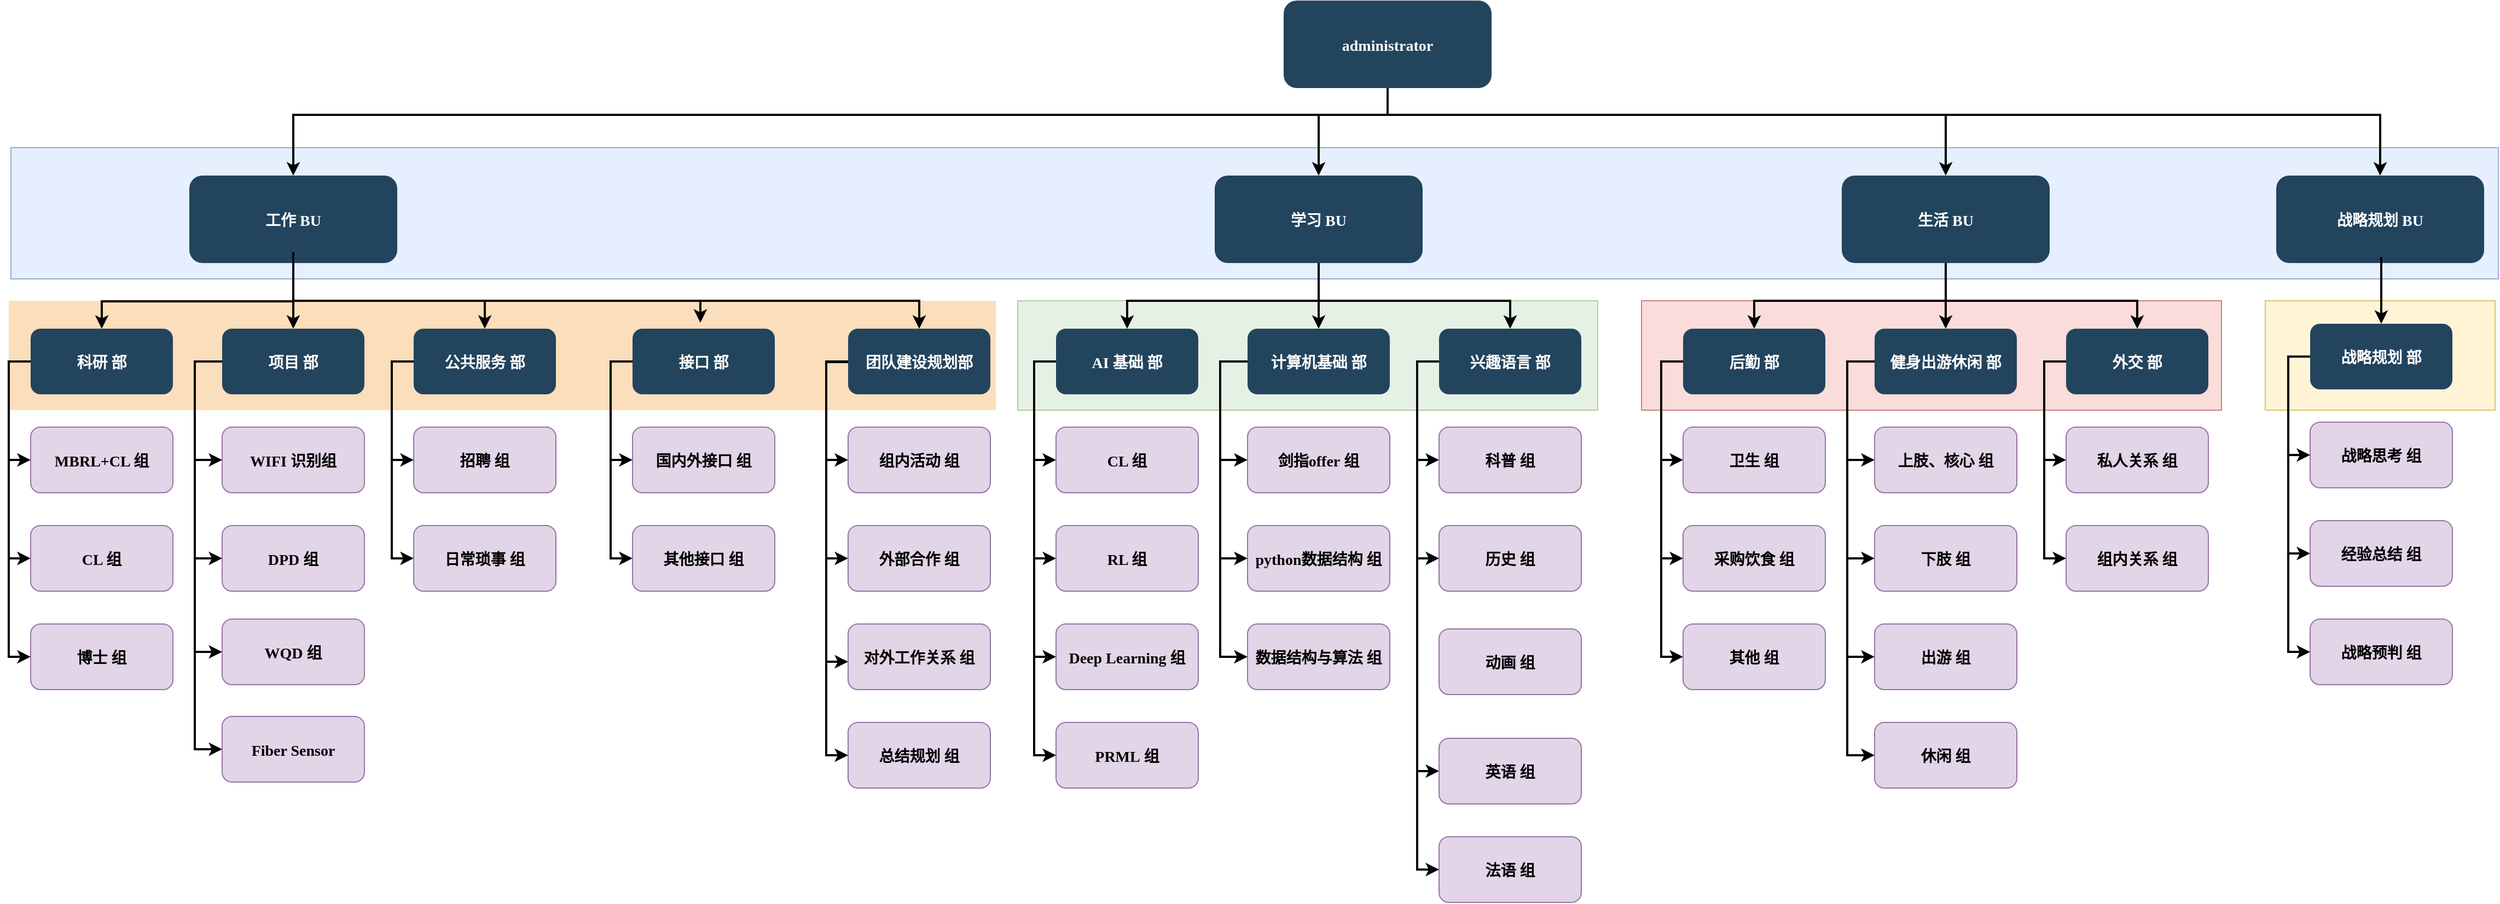 <mxfile version="15.7.0" type="github">
  <diagram name="Page-1" id="2c0d36ab-eaac-3732-788b-9136903baeff">
    <mxGraphModel dx="2330" dy="878" grid="1" gridSize="10" guides="1" tooltips="1" connect="1" arrows="1" fold="1" page="1" pageScale="1.5" pageWidth="827" pageHeight="583" background="none" math="0" shadow="0">
      <root>
        <mxCell id="0" />
        <mxCell id="1" parent="0" />
        <mxCell id="0I2DTBCZ9cE8GuujWthC-199" value="" style="fillColor=#fff2cc;strokeColor=#d6b656;opacity=80;" parent="1" vertex="1">
          <mxGeometry x="2167" y="460" width="210" height="100" as="geometry" />
        </mxCell>
        <mxCell id="0I2DTBCZ9cE8GuujWthC-189" value="" style="fillColor=#f8cecc;strokeColor=#b85450;opacity=70;" parent="1" vertex="1">
          <mxGeometry x="1597" y="460" width="530" height="100" as="geometry" />
        </mxCell>
        <mxCell id="0I2DTBCZ9cE8GuujWthC-188" value="" style="fillColor=#d5e8d4;strokeColor=#82b366;opacity=60;" parent="1" vertex="1">
          <mxGeometry x="1027" y="460" width="530" height="100" as="geometry" />
        </mxCell>
        <mxCell id="0I2DTBCZ9cE8GuujWthC-185" value="" style="fillColor=#dae8fc;strokeColor=#6c8ebf;opacity=70;" parent="1" vertex="1">
          <mxGeometry x="107" y="320" width="2273" height="120" as="geometry" />
        </mxCell>
        <mxCell id="121" value="" style="fillColor=#F2931E;strokeColor=none;opacity=30;" parent="1" vertex="1">
          <mxGeometry x="105" y="460" width="902" height="100" as="geometry" />
        </mxCell>
        <mxCell id="2" value="administrator" style="rounded=1;fillColor=#23445D;gradientColor=none;strokeColor=none;fontColor=#FFFFFF;fontStyle=1;fontFamily=Tahoma;fontSize=14" parent="1" vertex="1">
          <mxGeometry x="1270" y="185.5" width="190" height="80" as="geometry" />
        </mxCell>
        <mxCell id="4" value="生活 BU" style="rounded=1;fillColor=#23445D;gradientColor=none;strokeColor=none;fontColor=#FFFFFF;fontStyle=1;fontFamily=Tahoma;fontSize=14" parent="1" vertex="1">
          <mxGeometry x="1780.0" y="345.5" width="190" height="80" as="geometry" />
        </mxCell>
        <mxCell id="9" value="" style="edgeStyle=elbowEdgeStyle;elbow=vertical;strokeWidth=2;rounded=0" parent="1" target="4" edge="1">
          <mxGeometry x="432" y="215.5" width="100" height="100" as="geometry">
            <mxPoint x="1365" y="270" as="sourcePoint" />
            <mxPoint x="532" y="215.5" as="targetPoint" />
            <Array as="points">
              <mxPoint x="1620" y="290" />
            </Array>
          </mxGeometry>
        </mxCell>
        <mxCell id="12" value="学习 BU" style="rounded=1;fillColor=#23445D;gradientColor=none;strokeColor=none;fontColor=#FFFFFF;fontStyle=1;fontFamily=Tahoma;fontSize=14" parent="1" vertex="1">
          <mxGeometry x="1207" y="345.5" width="190" height="80" as="geometry" />
        </mxCell>
        <mxCell id="13" value="工作 BU" style="rounded=1;fillColor=#23445D;gradientColor=none;strokeColor=none;fontColor=#FFFFFF;fontStyle=1;fontFamily=Tahoma;fontSize=14" parent="1" vertex="1">
          <mxGeometry x="270" y="345.5" width="190" height="80" as="geometry" />
        </mxCell>
        <mxCell id="25" value="AI 基础 部" style="rounded=1;fillColor=#23445D;gradientColor=none;strokeColor=none;fontColor=#FFFFFF;fontStyle=1;fontFamily=Tahoma;fontSize=14" parent="1" vertex="1">
          <mxGeometry x="1062" y="485.5" width="130" height="60" as="geometry" />
        </mxCell>
        <mxCell id="26" value="CL 组" style="rounded=1;fillColor=#e1d5e7;strokeColor=#9673a6;fontStyle=1;fontFamily=Tahoma;fontSize=14" parent="1" vertex="1">
          <mxGeometry x="1062" y="575.5" width="130" height="60" as="geometry" />
        </mxCell>
        <mxCell id="27" value="RL 组" style="rounded=1;fillColor=#e1d5e7;strokeColor=#9673a6;fontStyle=1;fontFamily=Tahoma;fontSize=14" parent="1" vertex="1">
          <mxGeometry x="1062" y="665.5" width="130" height="60" as="geometry" />
        </mxCell>
        <mxCell id="28" value="Deep Learning 组" style="rounded=1;fillColor=#e1d5e7;strokeColor=#9673a6;fontStyle=1;fontFamily=Tahoma;fontSize=14" parent="1" vertex="1">
          <mxGeometry x="1062" y="755.5" width="130" height="60" as="geometry" />
        </mxCell>
        <mxCell id="29" value="计算机基础 部" style="rounded=1;fillColor=#23445D;gradientColor=none;strokeColor=none;fontColor=#FFFFFF;fontStyle=1;fontFamily=Tahoma;fontSize=14" parent="1" vertex="1">
          <mxGeometry x="1237" y="485.5" width="130" height="60" as="geometry" />
        </mxCell>
        <mxCell id="30" value="剑指offer 组" style="rounded=1;fillColor=#e1d5e7;strokeColor=#9673a6;fontStyle=1;fontFamily=Tahoma;fontSize=14" parent="1" vertex="1">
          <mxGeometry x="1237" y="575.5" width="130" height="60" as="geometry" />
        </mxCell>
        <mxCell id="31" value="python数据结构 组" style="rounded=1;fillColor=#e1d5e7;strokeColor=#9673a6;fontStyle=1;fontFamily=Tahoma;fontSize=14" parent="1" vertex="1">
          <mxGeometry x="1237" y="665.5" width="130" height="60" as="geometry" />
        </mxCell>
        <mxCell id="32" value="数据结构与算法 组" style="rounded=1;fillColor=#e1d5e7;strokeColor=#9673a6;fontStyle=1;fontFamily=Tahoma;fontSize=14" parent="1" vertex="1">
          <mxGeometry x="1237" y="755.5" width="130" height="60" as="geometry" />
        </mxCell>
        <mxCell id="33" value="兴趣语言 部" style="rounded=1;fillColor=#23445D;gradientColor=none;strokeColor=none;fontColor=#FFFFFF;fontStyle=1;fontFamily=Tahoma;fontSize=14" parent="1" vertex="1">
          <mxGeometry x="1412" y="485.5" width="130" height="60" as="geometry" />
        </mxCell>
        <mxCell id="34" value="科普 组" style="rounded=1;fillColor=#e1d5e7;strokeColor=#9673a6;fontStyle=1;fontFamily=Tahoma;fontSize=14" parent="1" vertex="1">
          <mxGeometry x="1412" y="575.5" width="130" height="60" as="geometry" />
        </mxCell>
        <mxCell id="35" value="历史 组" style="rounded=1;fillColor=#e1d5e7;strokeColor=#9673a6;fontStyle=1;fontFamily=Tahoma;fontSize=14" parent="1" vertex="1">
          <mxGeometry x="1412" y="665.5" width="130" height="60" as="geometry" />
        </mxCell>
        <mxCell id="36" value="英语 组" style="rounded=1;fillColor=#e1d5e7;strokeColor=#9673a6;fontStyle=1;fontFamily=Tahoma;fontSize=14" parent="1" vertex="1">
          <mxGeometry x="1412" y="860" width="130" height="60" as="geometry" />
        </mxCell>
        <mxCell id="37" value="法语 组" style="rounded=1;fillColor=#e1d5e7;strokeColor=#9673a6;fontStyle=1;fontFamily=Tahoma;fontSize=14" parent="1" vertex="1">
          <mxGeometry x="1412" y="950" width="130" height="60" as="geometry" />
        </mxCell>
        <mxCell id="44" value="后勤 部" style="rounded=1;fillColor=#23445D;gradientColor=none;strokeColor=none;fontColor=#FFFFFF;fontStyle=1;fontFamily=Tahoma;fontSize=14" parent="1" vertex="1">
          <mxGeometry x="1635" y="485.5" width="130" height="60" as="geometry" />
        </mxCell>
        <mxCell id="45" value="卫生 组" style="rounded=1;fillColor=#e1d5e7;strokeColor=#9673a6;fontStyle=1;fontFamily=Tahoma;fontSize=14" parent="1" vertex="1">
          <mxGeometry x="1635" y="575.5" width="130" height="60" as="geometry" />
        </mxCell>
        <mxCell id="46" value="采购饮食 组" style="rounded=1;fillColor=#e1d5e7;strokeColor=#9673a6;fontStyle=1;fontFamily=Tahoma;fontSize=14" parent="1" vertex="1">
          <mxGeometry x="1635" y="665.5" width="130" height="60" as="geometry" />
        </mxCell>
        <mxCell id="48" value="健身出游休闲 部" style="rounded=1;fillColor=#23445D;gradientColor=none;strokeColor=none;fontColor=#FFFFFF;fontStyle=1;fontFamily=Tahoma;fontSize=14" parent="1" vertex="1">
          <mxGeometry x="1810" y="485.5" width="130" height="60" as="geometry" />
        </mxCell>
        <mxCell id="49" value="上肢、核心 组" style="rounded=1;fillColor=#e1d5e7;strokeColor=#9673a6;fontStyle=1;fontFamily=Tahoma;fontSize=14" parent="1" vertex="1">
          <mxGeometry x="1810" y="575.5" width="130" height="60" as="geometry" />
        </mxCell>
        <mxCell id="50" value="下肢 组" style="rounded=1;fillColor=#e1d5e7;strokeColor=#9673a6;fontStyle=1;fontFamily=Tahoma;fontSize=14" parent="1" vertex="1">
          <mxGeometry x="1810" y="665.5" width="130" height="60" as="geometry" />
        </mxCell>
        <mxCell id="51" value="出游 组" style="rounded=1;fillColor=#e1d5e7;strokeColor=#9673a6;fontStyle=1;fontFamily=Tahoma;fontSize=14" parent="1" vertex="1">
          <mxGeometry x="1810" y="755.5" width="130" height="60" as="geometry" />
        </mxCell>
        <mxCell id="52" value="外交 部" style="rounded=1;fillColor=#23445D;gradientColor=none;strokeColor=none;fontColor=#FFFFFF;fontStyle=1;fontFamily=Tahoma;fontSize=14" parent="1" vertex="1">
          <mxGeometry x="1985" y="485.5" width="130" height="60" as="geometry" />
        </mxCell>
        <mxCell id="53" value="私人关系 组" style="rounded=1;fillColor=#e1d5e7;strokeColor=#9673a6;fontStyle=1;fontFamily=Tahoma;fontSize=14" parent="1" vertex="1">
          <mxGeometry x="1985" y="575.5" width="130" height="60" as="geometry" />
        </mxCell>
        <mxCell id="54" value="组内关系 组" style="rounded=1;fillColor=#e1d5e7;strokeColor=#9673a6;fontStyle=1;fontFamily=Tahoma;fontSize=14" parent="1" vertex="1">
          <mxGeometry x="1985" y="665.5" width="130" height="60" as="geometry" />
        </mxCell>
        <mxCell id="59" value="" style="edgeStyle=elbowEdgeStyle;elbow=vertical;strokeWidth=2;rounded=0;entryX=0.5;entryY=0;entryDx=0;entryDy=0;" parent="1" target="12" edge="1">
          <mxGeometry x="442" y="225.5" width="100" height="100" as="geometry">
            <mxPoint x="1365" y="270" as="sourcePoint" />
            <mxPoint x="1562.0" y="345.5" as="targetPoint" />
            <Array as="points">
              <mxPoint x="1330" y="290" />
            </Array>
          </mxGeometry>
        </mxCell>
        <mxCell id="61" value="" style="edgeStyle=elbowEdgeStyle;elbow=vertical;strokeWidth=2;rounded=0" parent="1" source="2" target="13" edge="1">
          <mxGeometry x="72" y="135.5" width="100" height="100" as="geometry">
            <mxPoint x="72" y="235.5" as="sourcePoint" />
            <mxPoint x="172" y="135.5" as="targetPoint" />
            <Array as="points">
              <mxPoint x="860" y="290" />
            </Array>
          </mxGeometry>
        </mxCell>
        <mxCell id="70" value="" style="edgeStyle=elbowEdgeStyle;elbow=horizontal;strokeWidth=2;rounded=0" parent="1" source="25" target="26" edge="1">
          <mxGeometry x="622" y="165.5" width="100" height="100" as="geometry">
            <mxPoint x="622" y="265.5" as="sourcePoint" />
            <mxPoint x="722" y="165.5" as="targetPoint" />
            <Array as="points">
              <mxPoint x="1042" y="565.5" />
            </Array>
          </mxGeometry>
        </mxCell>
        <mxCell id="71" value="" style="edgeStyle=elbowEdgeStyle;elbow=horizontal;strokeWidth=2;rounded=0" parent="1" source="25" target="27" edge="1">
          <mxGeometry x="622" y="165.5" width="100" height="100" as="geometry">
            <mxPoint x="622" y="265.5" as="sourcePoint" />
            <mxPoint x="722" y="165.5" as="targetPoint" />
            <Array as="points">
              <mxPoint x="1042" y="605.5" />
            </Array>
          </mxGeometry>
        </mxCell>
        <mxCell id="72" value="" style="edgeStyle=elbowEdgeStyle;elbow=horizontal;strokeWidth=2;rounded=0" parent="1" source="25" target="28" edge="1">
          <mxGeometry x="622" y="165.5" width="100" height="100" as="geometry">
            <mxPoint x="622" y="265.5" as="sourcePoint" />
            <mxPoint x="722" y="165.5" as="targetPoint" />
            <Array as="points">
              <mxPoint x="1042" y="645.5" />
            </Array>
          </mxGeometry>
        </mxCell>
        <mxCell id="73" value="" style="edgeStyle=elbowEdgeStyle;elbow=horizontal;strokeWidth=2;rounded=0" parent="1" source="29" target="30" edge="1">
          <mxGeometry x="622" y="165.5" width="100" height="100" as="geometry">
            <mxPoint x="622" y="265.5" as="sourcePoint" />
            <mxPoint x="722" y="165.5" as="targetPoint" />
            <Array as="points">
              <mxPoint x="1212" y="565.5" />
            </Array>
          </mxGeometry>
        </mxCell>
        <mxCell id="74" value="" style="edgeStyle=elbowEdgeStyle;elbow=horizontal;strokeWidth=2;rounded=0" parent="1" source="29" target="31" edge="1">
          <mxGeometry x="622" y="165.5" width="100" height="100" as="geometry">
            <mxPoint x="622" y="265.5" as="sourcePoint" />
            <mxPoint x="722" y="165.5" as="targetPoint" />
            <Array as="points">
              <mxPoint x="1212" y="605.5" />
            </Array>
          </mxGeometry>
        </mxCell>
        <mxCell id="75" value="" style="edgeStyle=elbowEdgeStyle;elbow=horizontal;strokeWidth=2;rounded=0" parent="1" source="29" target="32" edge="1">
          <mxGeometry x="622" y="165.5" width="100" height="100" as="geometry">
            <mxPoint x="622" y="265.5" as="sourcePoint" />
            <mxPoint x="722" y="165.5" as="targetPoint" />
            <Array as="points">
              <mxPoint x="1212" y="645.5" />
            </Array>
          </mxGeometry>
        </mxCell>
        <mxCell id="76" value="" style="edgeStyle=elbowEdgeStyle;elbow=horizontal;strokeWidth=2;rounded=0" parent="1" source="33" target="34" edge="1">
          <mxGeometry x="622" y="165.5" width="100" height="100" as="geometry">
            <mxPoint x="622" y="265.5" as="sourcePoint" />
            <mxPoint x="722" y="165.5" as="targetPoint" />
            <Array as="points">
              <mxPoint x="1392" y="565.5" />
            </Array>
          </mxGeometry>
        </mxCell>
        <mxCell id="77" value="" style="edgeStyle=elbowEdgeStyle;elbow=horizontal;strokeWidth=2;rounded=0" parent="1" source="33" target="35" edge="1">
          <mxGeometry x="622" y="165.5" width="100" height="100" as="geometry">
            <mxPoint x="622" y="265.5" as="sourcePoint" />
            <mxPoint x="722" y="165.5" as="targetPoint" />
            <Array as="points">
              <mxPoint x="1392" y="605.5" />
            </Array>
          </mxGeometry>
        </mxCell>
        <mxCell id="78" value="" style="edgeStyle=elbowEdgeStyle;elbow=horizontal;strokeWidth=2;rounded=0" parent="1" source="33" target="36" edge="1">
          <mxGeometry x="622" y="165.5" width="100" height="100" as="geometry">
            <mxPoint x="622" y="265.5" as="sourcePoint" />
            <mxPoint x="722" y="165.5" as="targetPoint" />
            <Array as="points">
              <mxPoint x="1392" y="655.5" />
            </Array>
          </mxGeometry>
        </mxCell>
        <mxCell id="79" value="" style="edgeStyle=elbowEdgeStyle;elbow=horizontal;strokeWidth=2;rounded=0" parent="1" source="33" target="37" edge="1">
          <mxGeometry x="622" y="165.5" width="100" height="100" as="geometry">
            <mxPoint x="622" y="265.5" as="sourcePoint" />
            <mxPoint x="722" y="165.5" as="targetPoint" />
            <Array as="points">
              <mxPoint x="1392" y="695.5" />
            </Array>
          </mxGeometry>
        </mxCell>
        <mxCell id="84" value="" style="edgeStyle=elbowEdgeStyle;elbow=horizontal;strokeWidth=2;rounded=0;entryX=0;entryY=0.5;entryDx=0;entryDy=0;" parent="1" source="44" target="45" edge="1">
          <mxGeometry x="395" y="165.5" width="100" height="100" as="geometry">
            <mxPoint x="395" y="265.5" as="sourcePoint" />
            <mxPoint x="495" y="165.5" as="targetPoint" />
            <Array as="points">
              <mxPoint x="1615" y="575.5" />
            </Array>
          </mxGeometry>
        </mxCell>
        <mxCell id="85" value="" style="edgeStyle=elbowEdgeStyle;elbow=horizontal;strokeWidth=2;rounded=0" parent="1" source="44" target="46" edge="1">
          <mxGeometry x="395" y="165.5" width="100" height="100" as="geometry">
            <mxPoint x="395" y="265.5" as="sourcePoint" />
            <mxPoint x="495" y="165.5" as="targetPoint" />
            <Array as="points">
              <mxPoint x="1615" y="605.5" />
            </Array>
          </mxGeometry>
        </mxCell>
        <mxCell id="86" value="" style="edgeStyle=elbowEdgeStyle;elbow=horizontal;strokeWidth=2;rounded=0" parent="1" source="44" edge="1">
          <mxGeometry x="395" y="165.5" width="100" height="100" as="geometry">
            <mxPoint x="395" y="265.5" as="sourcePoint" />
            <mxPoint x="1635" y="785.5" as="targetPoint" />
            <Array as="points">
              <mxPoint x="1615" y="655.5" />
            </Array>
          </mxGeometry>
        </mxCell>
        <mxCell id="87" value="" style="edgeStyle=elbowEdgeStyle;elbow=horizontal;strokeWidth=2;rounded=0" parent="1" source="48" target="49" edge="1">
          <mxGeometry x="395" y="165.5" width="100" height="100" as="geometry">
            <mxPoint x="395" y="265.5" as="sourcePoint" />
            <mxPoint x="495" y="165.5" as="targetPoint" />
            <Array as="points">
              <mxPoint x="1785" y="565.5" />
            </Array>
          </mxGeometry>
        </mxCell>
        <mxCell id="88" value="" style="edgeStyle=elbowEdgeStyle;elbow=horizontal;strokeWidth=2;rounded=0" parent="1" source="48" target="50" edge="1">
          <mxGeometry x="395" y="165.5" width="100" height="100" as="geometry">
            <mxPoint x="395" y="265.5" as="sourcePoint" />
            <mxPoint x="495" y="165.5" as="targetPoint" />
            <Array as="points">
              <mxPoint x="1785" y="625.5" />
            </Array>
          </mxGeometry>
        </mxCell>
        <mxCell id="89" value="" style="edgeStyle=elbowEdgeStyle;elbow=horizontal;strokeWidth=2;rounded=0" parent="1" source="48" target="51" edge="1">
          <mxGeometry x="395" y="165.5" width="100" height="100" as="geometry">
            <mxPoint x="395" y="265.5" as="sourcePoint" />
            <mxPoint x="495" y="165.5" as="targetPoint" />
            <Array as="points">
              <mxPoint x="1785" y="655.5" />
            </Array>
          </mxGeometry>
        </mxCell>
        <mxCell id="90" value="" style="edgeStyle=elbowEdgeStyle;elbow=horizontal;strokeWidth=2;rounded=0" parent="1" source="52" target="53" edge="1">
          <mxGeometry x="395" y="165.5" width="100" height="100" as="geometry">
            <mxPoint x="395" y="265.5" as="sourcePoint" />
            <mxPoint x="495" y="165.5" as="targetPoint" />
            <Array as="points">
              <mxPoint x="1965" y="565.5" />
            </Array>
          </mxGeometry>
        </mxCell>
        <mxCell id="91" value="" style="edgeStyle=elbowEdgeStyle;elbow=horizontal;strokeWidth=2;rounded=0" parent="1" source="52" target="54" edge="1">
          <mxGeometry x="395" y="165.5" width="100" height="100" as="geometry">
            <mxPoint x="395" y="265.5" as="sourcePoint" />
            <mxPoint x="495" y="165.5" as="targetPoint" />
            <Array as="points">
              <mxPoint x="1965" y="605.5" />
            </Array>
          </mxGeometry>
        </mxCell>
        <mxCell id="100" value="" style="edgeStyle=elbowEdgeStyle;elbow=vertical;strokeWidth=2;rounded=0;exitX=0.5;exitY=1;exitDx=0;exitDy=0;" parent="1" source="12" target="25" edge="1">
          <mxGeometry x="449" y="135.5" width="100" height="100" as="geometry">
            <mxPoint x="449" y="235.5" as="sourcePoint" />
            <mxPoint x="549" y="135.5" as="targetPoint" />
            <Array as="points">
              <mxPoint x="1215" y="460" />
            </Array>
          </mxGeometry>
        </mxCell>
        <mxCell id="101" value="" style="edgeStyle=elbowEdgeStyle;elbow=vertical;strokeWidth=2;rounded=0" parent="1" source="12" target="29" edge="1">
          <mxGeometry x="449" y="135.5" width="100" height="100" as="geometry">
            <mxPoint x="449" y="235.5" as="sourcePoint" />
            <mxPoint x="549" y="135.5" as="targetPoint" />
          </mxGeometry>
        </mxCell>
        <mxCell id="102" value="" style="edgeStyle=elbowEdgeStyle;elbow=vertical;strokeWidth=2;rounded=0;exitX=0.5;exitY=1;exitDx=0;exitDy=0;" parent="1" source="12" target="33" edge="1">
          <mxGeometry x="449" y="135.5" width="100" height="100" as="geometry">
            <mxPoint x="449" y="235.5" as="sourcePoint" />
            <mxPoint x="549" y="135.5" as="targetPoint" />
            <Array as="points">
              <mxPoint x="1395" y="460" />
            </Array>
          </mxGeometry>
        </mxCell>
        <mxCell id="104" value="" style="edgeStyle=elbowEdgeStyle;elbow=vertical;strokeWidth=2;rounded=0" parent="1" source="4" target="48" edge="1">
          <mxGeometry x="395" y="145.5" width="100" height="100" as="geometry">
            <mxPoint x="395" y="245.5" as="sourcePoint" />
            <mxPoint x="495" y="145.5" as="targetPoint" />
          </mxGeometry>
        </mxCell>
        <mxCell id="105" value="" style="edgeStyle=elbowEdgeStyle;elbow=vertical;strokeWidth=2;rounded=0;exitX=0.5;exitY=1;exitDx=0;exitDy=0;" parent="1" source="4" target="44" edge="1">
          <mxGeometry x="395" y="145.5" width="100" height="100" as="geometry">
            <mxPoint x="395" y="245.5" as="sourcePoint" />
            <mxPoint x="495" y="145.5" as="targetPoint" />
            <Array as="points">
              <mxPoint x="1787" y="460" />
            </Array>
          </mxGeometry>
        </mxCell>
        <mxCell id="106" value="" style="edgeStyle=elbowEdgeStyle;elbow=vertical;strokeWidth=2;rounded=0;exitX=0.5;exitY=1;exitDx=0;exitDy=0;" parent="1" source="4" target="52" edge="1">
          <mxGeometry x="395" y="145.5" width="100" height="100" as="geometry">
            <mxPoint x="395" y="245.5" as="sourcePoint" />
            <mxPoint x="495" y="145.5" as="targetPoint" />
            <Array as="points">
              <mxPoint x="1957" y="460" />
            </Array>
          </mxGeometry>
        </mxCell>
        <mxCell id="0I2DTBCZ9cE8GuujWthC-127" value="科研 部" style="rounded=1;fillColor=#23445D;gradientColor=none;strokeColor=none;fontColor=#FFFFFF;fontStyle=1;fontFamily=Tahoma;fontSize=14" parent="1" vertex="1">
          <mxGeometry x="125" y="485.5" width="130" height="60" as="geometry" />
        </mxCell>
        <mxCell id="0I2DTBCZ9cE8GuujWthC-128" value="MBRL+CL 组" style="rounded=1;fillColor=#e1d5e7;strokeColor=#9673a6;fontStyle=1;fontFamily=Tahoma;fontSize=14" parent="1" vertex="1">
          <mxGeometry x="125" y="575.5" width="130" height="60" as="geometry" />
        </mxCell>
        <mxCell id="0I2DTBCZ9cE8GuujWthC-129" value="CL 组" style="rounded=1;fillColor=#e1d5e7;strokeColor=#9673a6;fontStyle=1;fontFamily=Tahoma;fontSize=14" parent="1" vertex="1">
          <mxGeometry x="125" y="665.5" width="130" height="60" as="geometry" />
        </mxCell>
        <mxCell id="0I2DTBCZ9cE8GuujWthC-131" value="项目 部" style="rounded=1;fillColor=#23445D;gradientColor=none;strokeColor=none;fontColor=#FFFFFF;fontStyle=1;fontFamily=Tahoma;fontSize=14" parent="1" vertex="1">
          <mxGeometry x="300" y="485.5" width="130" height="60" as="geometry" />
        </mxCell>
        <mxCell id="0I2DTBCZ9cE8GuujWthC-132" value="WIFI 识别组" style="rounded=1;fillColor=#e1d5e7;strokeColor=#9673a6;fontStyle=1;fontFamily=Tahoma;fontSize=14" parent="1" vertex="1">
          <mxGeometry x="300" y="575.5" width="130" height="60" as="geometry" />
        </mxCell>
        <mxCell id="0I2DTBCZ9cE8GuujWthC-133" value="DPD 组" style="rounded=1;fillColor=#e1d5e7;strokeColor=#9673a6;fontStyle=1;fontFamily=Tahoma;fontSize=14" parent="1" vertex="1">
          <mxGeometry x="300" y="665.5" width="130" height="60" as="geometry" />
        </mxCell>
        <mxCell id="0I2DTBCZ9cE8GuujWthC-135" value="公共服务 部" style="rounded=1;fillColor=#23445D;gradientColor=none;strokeColor=none;fontColor=#FFFFFF;fontStyle=1;fontFamily=Tahoma;fontSize=14" parent="1" vertex="1">
          <mxGeometry x="475" y="485.5" width="130" height="60" as="geometry" />
        </mxCell>
        <mxCell id="0I2DTBCZ9cE8GuujWthC-136" value="招聘 组" style="rounded=1;fillColor=#e1d5e7;strokeColor=#9673a6;fontStyle=1;fontFamily=Tahoma;fontSize=14" parent="1" vertex="1">
          <mxGeometry x="475" y="575.5" width="130" height="60" as="geometry" />
        </mxCell>
        <mxCell id="0I2DTBCZ9cE8GuujWthC-137" value="日常琐事 组" style="rounded=1;fillColor=#e1d5e7;strokeColor=#9673a6;fontStyle=1;fontFamily=Tahoma;fontSize=14" parent="1" vertex="1">
          <mxGeometry x="475" y="665.5" width="130" height="60" as="geometry" />
        </mxCell>
        <mxCell id="0I2DTBCZ9cE8GuujWthC-142" value="" style="edgeStyle=elbowEdgeStyle;elbow=horizontal;strokeWidth=2;rounded=0" parent="1" source="0I2DTBCZ9cE8GuujWthC-127" target="0I2DTBCZ9cE8GuujWthC-128" edge="1">
          <mxGeometry x="-315" y="165.5" width="100" height="100" as="geometry">
            <mxPoint x="-315" y="265.5" as="sourcePoint" />
            <mxPoint x="-215" y="165.5" as="targetPoint" />
            <Array as="points">
              <mxPoint x="105" y="565.5" />
            </Array>
          </mxGeometry>
        </mxCell>
        <mxCell id="0I2DTBCZ9cE8GuujWthC-143" value="" style="edgeStyle=elbowEdgeStyle;elbow=horizontal;strokeWidth=2;rounded=0" parent="1" source="0I2DTBCZ9cE8GuujWthC-127" target="0I2DTBCZ9cE8GuujWthC-129" edge="1">
          <mxGeometry x="-315" y="165.5" width="100" height="100" as="geometry">
            <mxPoint x="-315" y="265.5" as="sourcePoint" />
            <mxPoint x="-215" y="165.5" as="targetPoint" />
            <Array as="points">
              <mxPoint x="105" y="605.5" />
            </Array>
          </mxGeometry>
        </mxCell>
        <mxCell id="0I2DTBCZ9cE8GuujWthC-145" value="" style="edgeStyle=elbowEdgeStyle;elbow=horizontal;strokeWidth=2;rounded=0" parent="1" source="0I2DTBCZ9cE8GuujWthC-131" target="0I2DTBCZ9cE8GuujWthC-132" edge="1">
          <mxGeometry x="-315" y="165.5" width="100" height="100" as="geometry">
            <mxPoint x="-315" y="265.5" as="sourcePoint" />
            <mxPoint x="-215" y="165.5" as="targetPoint" />
            <Array as="points">
              <mxPoint x="275" y="565.5" />
            </Array>
          </mxGeometry>
        </mxCell>
        <mxCell id="0I2DTBCZ9cE8GuujWthC-146" value="" style="edgeStyle=elbowEdgeStyle;elbow=horizontal;strokeWidth=2;rounded=0" parent="1" source="0I2DTBCZ9cE8GuujWthC-131" target="0I2DTBCZ9cE8GuujWthC-133" edge="1">
          <mxGeometry x="-315" y="165.5" width="100" height="100" as="geometry">
            <mxPoint x="-315" y="265.5" as="sourcePoint" />
            <mxPoint x="-215" y="165.5" as="targetPoint" />
            <Array as="points">
              <mxPoint x="275" y="605.5" />
            </Array>
          </mxGeometry>
        </mxCell>
        <mxCell id="0I2DTBCZ9cE8GuujWthC-148" value="" style="edgeStyle=elbowEdgeStyle;elbow=horizontal;strokeWidth=2;rounded=0" parent="1" source="0I2DTBCZ9cE8GuujWthC-135" target="0I2DTBCZ9cE8GuujWthC-136" edge="1">
          <mxGeometry x="-315" y="165.5" width="100" height="100" as="geometry">
            <mxPoint x="-315" y="265.5" as="sourcePoint" />
            <mxPoint x="-215" y="165.5" as="targetPoint" />
            <Array as="points">
              <mxPoint x="455" y="565.5" />
            </Array>
          </mxGeometry>
        </mxCell>
        <mxCell id="0I2DTBCZ9cE8GuujWthC-149" value="" style="edgeStyle=elbowEdgeStyle;elbow=horizontal;strokeWidth=2;rounded=0" parent="1" source="0I2DTBCZ9cE8GuujWthC-135" target="0I2DTBCZ9cE8GuujWthC-137" edge="1">
          <mxGeometry x="-315" y="165.5" width="100" height="100" as="geometry">
            <mxPoint x="-315" y="265.5" as="sourcePoint" />
            <mxPoint x="-215" y="165.5" as="targetPoint" />
            <Array as="points">
              <mxPoint x="455" y="605.5" />
            </Array>
          </mxGeometry>
        </mxCell>
        <mxCell id="0I2DTBCZ9cE8GuujWthC-154" value="" style="edgeStyle=elbowEdgeStyle;elbow=vertical;strokeWidth=2;rounded=0" parent="1" target="0I2DTBCZ9cE8GuujWthC-127" edge="1">
          <mxGeometry x="-488" y="155.5" width="100" height="100" as="geometry">
            <mxPoint x="365" y="435.5" as="sourcePoint" />
            <mxPoint x="-388" y="155.5" as="targetPoint" />
          </mxGeometry>
        </mxCell>
        <mxCell id="0I2DTBCZ9cE8GuujWthC-155" value="" style="edgeStyle=elbowEdgeStyle;elbow=vertical;strokeWidth=2;rounded=0" parent="1" target="0I2DTBCZ9cE8GuujWthC-131" edge="1">
          <mxGeometry x="-488" y="155.5" width="100" height="100" as="geometry">
            <mxPoint x="365" y="435.5" as="sourcePoint" />
            <mxPoint x="-388" y="155.5" as="targetPoint" />
          </mxGeometry>
        </mxCell>
        <mxCell id="0I2DTBCZ9cE8GuujWthC-156" value="" style="edgeStyle=elbowEdgeStyle;elbow=vertical;strokeWidth=2;rounded=0;exitX=0.5;exitY=1;exitDx=0;exitDy=0;" parent="1" source="13" target="0I2DTBCZ9cE8GuujWthC-135" edge="1">
          <mxGeometry x="-488" y="155.5" width="100" height="100" as="geometry">
            <mxPoint x="365" y="435.5" as="sourcePoint" />
            <mxPoint x="-388" y="155.5" as="targetPoint" />
            <Array as="points">
              <mxPoint x="455" y="460" />
            </Array>
          </mxGeometry>
        </mxCell>
        <mxCell id="0I2DTBCZ9cE8GuujWthC-160" value="博士 组" style="rounded=1;fillColor=#e1d5e7;strokeColor=#9673a6;fontStyle=1;fontFamily=Tahoma;fontSize=14" parent="1" vertex="1">
          <mxGeometry x="125" y="755.5" width="130" height="60" as="geometry" />
        </mxCell>
        <mxCell id="0I2DTBCZ9cE8GuujWthC-162" value="" style="edgeStyle=elbowEdgeStyle;elbow=horizontal;strokeWidth=2;rounded=0;entryX=0;entryY=0.5;entryDx=0;entryDy=0;" parent="1" target="0I2DTBCZ9cE8GuujWthC-160" edge="1">
          <mxGeometry x="-315" y="165.5" width="100" height="100" as="geometry">
            <mxPoint x="125" y="515.5" as="sourcePoint" />
            <mxPoint x="125" y="695.5" as="targetPoint" />
            <Array as="points">
              <mxPoint x="105" y="605.5" />
            </Array>
          </mxGeometry>
        </mxCell>
        <mxCell id="0I2DTBCZ9cE8GuujWthC-163" value="团队建设规划部" style="rounded=1;fillColor=#23445D;gradientColor=none;strokeColor=none;fontColor=#FFFFFF;fontStyle=1;fontFamily=Tahoma;fontSize=14" parent="1" vertex="1">
          <mxGeometry x="872" y="485.5" width="130" height="60" as="geometry" />
        </mxCell>
        <mxCell id="0I2DTBCZ9cE8GuujWthC-164" value="" style="edgeStyle=elbowEdgeStyle;elbow=horizontal;strokeWidth=2;rounded=0" parent="1" edge="1">
          <mxGeometry x="82" y="165.5" width="100" height="100" as="geometry">
            <mxPoint x="872" y="516" as="sourcePoint" />
            <mxPoint x="872" y="695.5" as="targetPoint" />
            <Array as="points">
              <mxPoint x="852" y="605.5" />
            </Array>
          </mxGeometry>
        </mxCell>
        <mxCell id="0I2DTBCZ9cE8GuujWthC-165" value="组内活动 组" style="rounded=1;fillColor=#e1d5e7;strokeColor=#9673a6;fontStyle=1;fontFamily=Tahoma;fontSize=14" parent="1" vertex="1">
          <mxGeometry x="872" y="575.5" width="130" height="60" as="geometry" />
        </mxCell>
        <mxCell id="0I2DTBCZ9cE8GuujWthC-166" value="" style="edgeStyle=elbowEdgeStyle;elbow=vertical;strokeWidth=2;rounded=0;exitX=0.5;exitY=1;exitDx=0;exitDy=0;entryX=0.5;entryY=0;entryDx=0;entryDy=0;" parent="1" target="0I2DTBCZ9cE8GuujWthC-163" edge="1">
          <mxGeometry x="-488" y="155.5" width="100" height="100" as="geometry">
            <mxPoint x="365" y="415.5" as="sourcePoint" />
            <mxPoint x="715" y="480" as="targetPoint" />
            <Array as="points">
              <mxPoint x="455" y="460" />
            </Array>
          </mxGeometry>
        </mxCell>
        <mxCell id="0I2DTBCZ9cE8GuujWthC-168" value="接口 部" style="rounded=1;fillColor=#23445D;gradientColor=none;strokeColor=none;fontColor=#FFFFFF;fontStyle=1;fontFamily=Tahoma;fontSize=14" parent="1" vertex="1">
          <mxGeometry x="675" y="485.5" width="130" height="60" as="geometry" />
        </mxCell>
        <mxCell id="0I2DTBCZ9cE8GuujWthC-169" value="国内外接口 组" style="rounded=1;fillColor=#e1d5e7;strokeColor=#9673a6;fontStyle=1;fontFamily=Tahoma;fontSize=14" parent="1" vertex="1">
          <mxGeometry x="675" y="575.5" width="130" height="60" as="geometry" />
        </mxCell>
        <mxCell id="0I2DTBCZ9cE8GuujWthC-170" value="其他接口 组" style="rounded=1;fillColor=#e1d5e7;strokeColor=#9673a6;fontStyle=1;fontFamily=Tahoma;fontSize=14" parent="1" vertex="1">
          <mxGeometry x="675" y="665.5" width="130" height="60" as="geometry" />
        </mxCell>
        <mxCell id="0I2DTBCZ9cE8GuujWthC-171" value="" style="edgeStyle=elbowEdgeStyle;elbow=horizontal;strokeWidth=2;rounded=0" parent="1" edge="1">
          <mxGeometry x="-115" y="165.5" width="100" height="100" as="geometry">
            <mxPoint x="675" y="515.5" as="sourcePoint" />
            <mxPoint x="675" y="695.5" as="targetPoint" />
            <Array as="points">
              <mxPoint x="655" y="605.5" />
            </Array>
          </mxGeometry>
        </mxCell>
        <mxCell id="0I2DTBCZ9cE8GuujWthC-172" value="" style="edgeStyle=elbowEdgeStyle;elbow=horizontal;strokeWidth=2;rounded=0" parent="1" edge="1">
          <mxGeometry x="-115" y="165.5" width="100" height="100" as="geometry">
            <mxPoint x="675" y="515.5" as="sourcePoint" />
            <mxPoint x="675" y="605.5" as="targetPoint" />
            <Array as="points">
              <mxPoint x="655" y="565.5" />
            </Array>
          </mxGeometry>
        </mxCell>
        <mxCell id="0I2DTBCZ9cE8GuujWthC-173" value="" style="edgeStyle=elbowEdgeStyle;elbow=horizontal;strokeWidth=2;rounded=0" parent="1" edge="1">
          <mxGeometry x="82" y="165.5" width="100" height="100" as="geometry">
            <mxPoint x="872" y="515.5" as="sourcePoint" />
            <mxPoint x="872" y="605.5" as="targetPoint" />
            <Array as="points">
              <mxPoint x="852" y="565.5" />
            </Array>
          </mxGeometry>
        </mxCell>
        <mxCell id="0I2DTBCZ9cE8GuujWthC-174" value="外部合作 组" style="rounded=1;fillColor=#e1d5e7;strokeColor=#9673a6;fontStyle=1;fontFamily=Tahoma;fontSize=14" parent="1" vertex="1">
          <mxGeometry x="872" y="665.5" width="130" height="60" as="geometry" />
        </mxCell>
        <mxCell id="0I2DTBCZ9cE8GuujWthC-175" value="对外工作关系 组" style="rounded=1;fillColor=#e1d5e7;strokeColor=#9673a6;fontStyle=1;fontFamily=Tahoma;fontSize=14" parent="1" vertex="1">
          <mxGeometry x="872" y="755.5" width="130" height="60" as="geometry" />
        </mxCell>
        <mxCell id="0I2DTBCZ9cE8GuujWthC-176" value="" style="edgeStyle=elbowEdgeStyle;elbow=horizontal;strokeWidth=2;rounded=0" parent="1" edge="1">
          <mxGeometry x="82" y="165" width="100" height="100" as="geometry">
            <mxPoint x="872" y="515.5" as="sourcePoint" />
            <mxPoint x="872" y="790" as="targetPoint" />
            <Array as="points">
              <mxPoint x="852" y="605" />
            </Array>
          </mxGeometry>
        </mxCell>
        <mxCell id="0I2DTBCZ9cE8GuujWthC-177" value="总结规划 组" style="rounded=1;fillColor=#e1d5e7;strokeColor=#9673a6;fontStyle=1;fontFamily=Tahoma;fontSize=14" parent="1" vertex="1">
          <mxGeometry x="872" y="845.5" width="130" height="60" as="geometry" />
        </mxCell>
        <mxCell id="0I2DTBCZ9cE8GuujWthC-178" value="" style="edgeStyle=elbowEdgeStyle;elbow=horizontal;strokeWidth=2;rounded=0;entryX=0;entryY=0.5;entryDx=0;entryDy=0;" parent="1" target="0I2DTBCZ9cE8GuujWthC-177" edge="1">
          <mxGeometry x="82" y="165" width="100" height="100" as="geometry">
            <mxPoint x="872" y="515.5" as="sourcePoint" />
            <mxPoint x="872" y="790" as="targetPoint" />
            <Array as="points">
              <mxPoint x="852" y="605" />
            </Array>
          </mxGeometry>
        </mxCell>
        <mxCell id="0I2DTBCZ9cE8GuujWthC-179" value="PRML 组" style="rounded=1;fillColor=#e1d5e7;strokeColor=#9673a6;fontStyle=1;fontFamily=Tahoma;fontSize=14" parent="1" vertex="1">
          <mxGeometry x="1062" y="845.5" width="130" height="60" as="geometry" />
        </mxCell>
        <mxCell id="0I2DTBCZ9cE8GuujWthC-181" value="" style="edgeStyle=elbowEdgeStyle;elbow=horizontal;strokeWidth=2;rounded=0;entryX=0;entryY=0.5;entryDx=0;entryDy=0;exitX=0;exitY=0.5;exitDx=0;exitDy=0;" parent="1" source="25" target="0I2DTBCZ9cE8GuujWthC-179" edge="1">
          <mxGeometry x="622" y="170" width="100" height="100" as="geometry">
            <mxPoint x="1062" y="520" as="sourcePoint" />
            <mxPoint x="1062" y="790" as="targetPoint" />
            <Array as="points">
              <mxPoint x="1042" y="650" />
            </Array>
          </mxGeometry>
        </mxCell>
        <mxCell id="0I2DTBCZ9cE8GuujWthC-182" value="其他 组" style="rounded=1;fillColor=#e1d5e7;strokeColor=#9673a6;fontStyle=1;fontFamily=Tahoma;fontSize=14" parent="1" vertex="1">
          <mxGeometry x="1635" y="755.5" width="130" height="60" as="geometry" />
        </mxCell>
        <mxCell id="0I2DTBCZ9cE8GuujWthC-186" value="动画 组" style="rounded=1;fillColor=#e1d5e7;strokeColor=#9673a6;fontStyle=1;fontFamily=Tahoma;fontSize=14" parent="1" vertex="1">
          <mxGeometry x="1412" y="760" width="130" height="60" as="geometry" />
        </mxCell>
        <mxCell id="0I2DTBCZ9cE8GuujWthC-187" value="" style="edgeStyle=elbowEdgeStyle;elbow=vertical;strokeWidth=2;rounded=0;exitX=0.5;exitY=1;exitDx=0;exitDy=0;" parent="1" source="13" edge="1">
          <mxGeometry x="-286" y="160" width="100" height="100" as="geometry">
            <mxPoint x="567" y="420" as="sourcePoint" />
            <mxPoint x="737" y="480" as="targetPoint" />
            <Array as="points">
              <mxPoint x="557" y="460" />
            </Array>
          </mxGeometry>
        </mxCell>
        <mxCell id="0I2DTBCZ9cE8GuujWthC-190" value="战略规划 BU" style="rounded=1;fillColor=#23445D;gradientColor=none;strokeColor=none;fontColor=#FFFFFF;fontStyle=1;fontFamily=Tahoma;fontSize=14" parent="1" vertex="1">
          <mxGeometry x="2177" y="345.5" width="190" height="80" as="geometry" />
        </mxCell>
        <mxCell id="0I2DTBCZ9cE8GuujWthC-191" value="" style="edgeStyle=elbowEdgeStyle;elbow=vertical;strokeWidth=2;rounded=0;entryX=0.5;entryY=0;entryDx=0;entryDy=0;exitX=0.5;exitY=1;exitDx=0;exitDy=0;" parent="1" source="2" target="0I2DTBCZ9cE8GuujWthC-190" edge="1">
          <mxGeometry x="442" y="225.5" width="100" height="100" as="geometry">
            <mxPoint x="1173.5" y="275.5" as="sourcePoint" />
            <mxPoint x="1885" y="355.5" as="targetPoint" />
            <Array as="points">
              <mxPoint x="1810" y="290" />
              <mxPoint x="1577" y="210" />
              <mxPoint x="1425" y="310" />
            </Array>
          </mxGeometry>
        </mxCell>
        <mxCell id="0I2DTBCZ9cE8GuujWthC-192" value="战略规划 部" style="rounded=1;fillColor=#23445D;gradientColor=none;strokeColor=none;fontColor=#FFFFFF;fontStyle=1;fontFamily=Tahoma;fontSize=14" parent="1" vertex="1">
          <mxGeometry x="2208" y="481.0" width="130" height="60" as="geometry" />
        </mxCell>
        <mxCell id="0I2DTBCZ9cE8GuujWthC-193" value="战略思考 组" style="rounded=1;fillColor=#e1d5e7;strokeColor=#9673a6;fontStyle=1;fontFamily=Tahoma;fontSize=14" parent="1" vertex="1">
          <mxGeometry x="2208" y="571" width="130" height="60" as="geometry" />
        </mxCell>
        <mxCell id="0I2DTBCZ9cE8GuujWthC-194" value="经验总结 组" style="rounded=1;fillColor=#e1d5e7;strokeColor=#9673a6;fontStyle=1;fontFamily=Tahoma;fontSize=14" parent="1" vertex="1">
          <mxGeometry x="2208" y="661" width="130" height="60" as="geometry" />
        </mxCell>
        <mxCell id="0I2DTBCZ9cE8GuujWthC-195" value="" style="edgeStyle=elbowEdgeStyle;elbow=horizontal;strokeWidth=2;rounded=0" parent="1" target="0I2DTBCZ9cE8GuujWthC-193" edge="1">
          <mxGeometry x="618" y="161" width="100" height="100" as="geometry">
            <mxPoint x="2208" y="511" as="sourcePoint" />
            <mxPoint x="718" y="161" as="targetPoint" />
            <Array as="points">
              <mxPoint x="2188" y="561" />
            </Array>
          </mxGeometry>
        </mxCell>
        <mxCell id="0I2DTBCZ9cE8GuujWthC-196" value="" style="edgeStyle=elbowEdgeStyle;elbow=horizontal;strokeWidth=2;rounded=0" parent="1" target="0I2DTBCZ9cE8GuujWthC-194" edge="1">
          <mxGeometry x="618" y="161" width="100" height="100" as="geometry">
            <mxPoint x="2208" y="511" as="sourcePoint" />
            <mxPoint x="718" y="161" as="targetPoint" />
            <Array as="points">
              <mxPoint x="2188" y="601" />
            </Array>
          </mxGeometry>
        </mxCell>
        <mxCell id="0I2DTBCZ9cE8GuujWthC-197" value="战略预判 组" style="rounded=1;fillColor=#e1d5e7;strokeColor=#9673a6;fontStyle=1;fontFamily=Tahoma;fontSize=14" parent="1" vertex="1">
          <mxGeometry x="2208" y="751" width="130" height="60" as="geometry" />
        </mxCell>
        <mxCell id="0I2DTBCZ9cE8GuujWthC-198" value="" style="edgeStyle=elbowEdgeStyle;elbow=horizontal;strokeWidth=2;rounded=0;entryX=0;entryY=0.5;entryDx=0;entryDy=0;exitX=0;exitY=0.5;exitDx=0;exitDy=0;" parent="1" source="0I2DTBCZ9cE8GuujWthC-192" target="0I2DTBCZ9cE8GuujWthC-197" edge="1">
          <mxGeometry x="628" y="171" width="100" height="100" as="geometry">
            <mxPoint x="2208" y="515.5" as="sourcePoint" />
            <mxPoint x="2218" y="701" as="targetPoint" />
            <Array as="points">
              <mxPoint x="2188" y="655.5" />
            </Array>
          </mxGeometry>
        </mxCell>
        <mxCell id="0I2DTBCZ9cE8GuujWthC-200" value="" style="edgeStyle=elbowEdgeStyle;elbow=vertical;strokeWidth=2;rounded=0;entryX=0.5;entryY=0;entryDx=0;entryDy=0;" parent="1" target="0I2DTBCZ9cE8GuujWthC-192" edge="1">
          <mxGeometry x="800" y="135.5" width="100" height="100" as="geometry">
            <mxPoint x="2273" y="420" as="sourcePoint" />
            <mxPoint x="2455" y="475.5" as="targetPoint" />
            <Array as="points">
              <mxPoint x="2362" y="450" />
            </Array>
          </mxGeometry>
        </mxCell>
        <mxCell id="0I2DTBCZ9cE8GuujWthC-201" value="休闲 组" style="rounded=1;fillColor=#e1d5e7;strokeColor=#9673a6;fontStyle=1;fontFamily=Tahoma;fontSize=14" parent="1" vertex="1">
          <mxGeometry x="1810" y="845.5" width="130" height="60" as="geometry" />
        </mxCell>
        <mxCell id="0I2DTBCZ9cE8GuujWthC-203" value="" style="edgeStyle=elbowEdgeStyle;elbow=horizontal;strokeWidth=2;rounded=0;entryX=0;entryY=0.5;entryDx=0;entryDy=0;exitX=0;exitY=0.5;exitDx=0;exitDy=0;" parent="1" source="48" target="0I2DTBCZ9cE8GuujWthC-201" edge="1">
          <mxGeometry x="395" y="175.5" width="100" height="100" as="geometry">
            <mxPoint x="1810" y="525.5" as="sourcePoint" />
            <mxPoint x="1810" y="795.5" as="targetPoint" />
            <Array as="points">
              <mxPoint x="1785" y="665.5" />
            </Array>
          </mxGeometry>
        </mxCell>
        <mxCell id="Axtc-Sba53BkfL-Kf_Ri-121" value="WQD 组" style="rounded=1;fillColor=#e1d5e7;strokeColor=#9673a6;fontStyle=1;fontFamily=Tahoma;fontSize=14" vertex="1" parent="1">
          <mxGeometry x="300" y="751" width="130" height="60" as="geometry" />
        </mxCell>
        <mxCell id="Axtc-Sba53BkfL-Kf_Ri-123" value="" style="edgeStyle=elbowEdgeStyle;elbow=horizontal;strokeWidth=2;rounded=0;entryX=0;entryY=0.5;entryDx=0;entryDy=0;exitX=0;exitY=0.5;exitDx=0;exitDy=0;" edge="1" parent="1" source="0I2DTBCZ9cE8GuujWthC-131" target="Axtc-Sba53BkfL-Kf_Ri-121">
          <mxGeometry x="-315" y="180" width="100" height="100" as="geometry">
            <mxPoint x="300" y="530" as="sourcePoint" />
            <mxPoint x="300" y="710" as="targetPoint" />
            <Array as="points">
              <mxPoint x="275" y="620" />
            </Array>
          </mxGeometry>
        </mxCell>
        <mxCell id="Axtc-Sba53BkfL-Kf_Ri-124" value="Fiber Sensor" style="rounded=1;fillColor=#e1d5e7;strokeColor=#9673a6;fontStyle=1;fontFamily=Tahoma;fontSize=14" vertex="1" parent="1">
          <mxGeometry x="300" y="840" width="130" height="60" as="geometry" />
        </mxCell>
        <mxCell id="Axtc-Sba53BkfL-Kf_Ri-126" value="" style="edgeStyle=elbowEdgeStyle;elbow=horizontal;strokeWidth=2;rounded=0;entryX=0;entryY=0.5;entryDx=0;entryDy=0;exitX=0;exitY=0.5;exitDx=0;exitDy=0;" edge="1" parent="1" source="0I2DTBCZ9cE8GuujWthC-131" target="Axtc-Sba53BkfL-Kf_Ri-124">
          <mxGeometry x="-315" y="191" width="100" height="100" as="geometry">
            <mxPoint x="300" y="541" as="sourcePoint" />
            <mxPoint x="300" y="792" as="targetPoint" />
            <Array as="points">
              <mxPoint x="275" y="631" />
            </Array>
          </mxGeometry>
        </mxCell>
      </root>
    </mxGraphModel>
  </diagram>
</mxfile>
